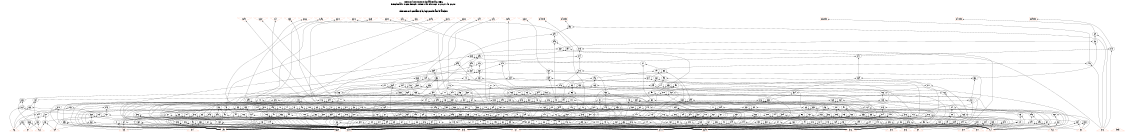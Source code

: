 # Network structure generated by ABC

digraph network {
size = "7.5,10";
center = true;
edge [dir = back];

{
  node [shape = plaintext];
  edge [style = invis];
  LevelTitle1 [label=""];
  LevelTitle2 [label=""];
  Level15 [label = ""];
  Level14 [label = ""];
  Level13 [label = ""];
  Level12 [label = ""];
  Level11 [label = ""];
  Level10 [label = ""];
  Level9 [label = ""];
  Level8 [label = ""];
  Level7 [label = ""];
  Level6 [label = ""];
  Level5 [label = ""];
  Level4 [label = ""];
  Level3 [label = ""];
  Level2 [label = ""];
  Level1 [label = ""];
  Level0 [label = ""];
  LevelTitle1 ->  LevelTitle2 ->  Level15 ->  Level14 ->  Level13 ->  Level12 ->  Level11 ->  Level10 ->  Level9 ->  Level8 ->  Level7 ->  Level6 ->  Level5 ->  Level4 ->  Level3 ->  Level2 ->  Level1 ->  Level0;
}

{
  rank = same;
  LevelTitle1;
  title1 [shape=plaintext,
          fontsize=20,
          fontname = "Times-Roman",
          label="Network structure visualized by ABC\nBenchmark \"s820.bench\". Time was Thu Oct  8 20:27:48 2020. "
         ];
}

{
  rank = same;
  LevelTitle2;
  title2 [shape=plaintext,
          fontsize=18,
          fontname = "Times-Roman",
          label="The network contains 346 logic nodes and 5 latches.\n"
         ];
}

{
  rank = same;
  Level15;
  Node20 [label = "G290", shape = invtriangle, color = coral, fillcolor = coral];
  Node21 [label = "G327", shape = invtriangle, color = coral, fillcolor = coral];
  Node22 [label = "G47", shape = invtriangle, color = coral, fillcolor = coral];
  Node23 [label = "G55", shape = invtriangle, color = coral, fillcolor = coral];
  Node24 [label = "G288", shape = invtriangle, color = coral, fillcolor = coral];
  Node25 [label = "G296", shape = invtriangle, color = coral, fillcolor = coral];
  Node26 [label = "G310", shape = invtriangle, color = coral, fillcolor = coral];
  Node27 [label = "G312", shape = invtriangle, color = coral, fillcolor = coral];
  Node28 [label = "G325", shape = invtriangle, color = coral, fillcolor = coral];
  Node29 [label = "G300", shape = invtriangle, color = coral, fillcolor = coral];
  Node30 [label = "G43", shape = invtriangle, color = coral, fillcolor = coral];
  Node31 [label = "G53", shape = invtriangle, color = coral, fillcolor = coral];
  Node32 [label = "G298", shape = invtriangle, color = coral, fillcolor = coral];
  Node33 [label = "G315", shape = invtriangle, color = coral, fillcolor = coral];
  Node34 [label = "G322", shape = invtriangle, color = coral, fillcolor = coral];
  Node35 [label = "G49", shape = invtriangle, color = coral, fillcolor = coral];
  Node36 [label = "G45", shape = invtriangle, color = coral, fillcolor = coral];
  Node37 [label = "G292", shape = invtriangle, color = coral, fillcolor = coral];
  Node38 [label = "G302", shape = invtriangle, color = coral, fillcolor = coral];
  Node40 [label = "G38L_in", shape = box, color = coral, fillcolor = coral];
  Node43 [label = "G39L_in", shape = box, color = coral, fillcolor = coral];
  Node46 [label = "G40L_in", shape = box, color = coral, fillcolor = coral];
  Node49 [label = "G41L_in", shape = box, color = coral, fillcolor = coral];
  Node52 [label = "G42L_in", shape = box, color = coral, fillcolor = coral];
}

{
  rank = same;
  Level14;
  Node398 [label = "398\n", shape = ellipse];
}

{
  rank = same;
  Level13;
  Node339 [label = "339\n", shape = ellipse];
  Node397 [label = "397\n", shape = ellipse];
}

{
  rank = same;
  Level12;
  Node338 [label = "338\n", shape = ellipse];
  Node396 [label = "396\n", shape = ellipse];
}

{
  rank = same;
  Level11;
  Node242 [label = "242\n", shape = ellipse];
  Node275 [label = "275\n", shape = ellipse];
  Node337 [label = "337\n", shape = ellipse];
  Node394 [label = "394\n", shape = ellipse];
}

{
  rank = same;
  Level10;
  Node241 [label = "241\n", shape = ellipse];
  Node274 [label = "274\n", shape = ellipse];
  Node325 [label = "325\n", shape = ellipse];
  Node393 [label = "393\n", shape = ellipse];
}

{
  rank = same;
  Level9;
  Node198 [label = "198\n", shape = ellipse];
  Node240 [label = "240\n", shape = ellipse];
  Node273 [label = "273\n", shape = ellipse];
  Node324 [label = "324\n", shape = ellipse];
  Node392 [label = "392\n", shape = ellipse];
  Node395 [label = "395\n", shape = ellipse];
}

{
  rank = same;
  Level8;
  Node160 [label = "160\n", shape = ellipse];
  Node197 [label = "197\n", shape = ellipse];
  Node232 [label = "232\n", shape = ellipse];
  Node272 [label = "272\n", shape = ellipse];
  Node323 [label = "323\n", shape = ellipse];
  Node359 [label = "359\n", shape = ellipse];
  Node384 [label = "384\n", shape = ellipse];
}

{
  rank = same;
  Level7;
  Node129 [label = "129\n", shape = ellipse];
  Node139 [label = "139\n", shape = ellipse];
  Node159 [label = "159\n", shape = ellipse];
  Node195 [label = "195\n", shape = ellipse];
  Node196 [label = "196\n", shape = ellipse];
  Node231 [label = "231\n", shape = ellipse];
  Node239 [label = "239\n", shape = ellipse];
  Node260 [label = "260\n", shape = ellipse];
  Node314 [label = "314\n", shape = ellipse];
  Node336 [label = "336\n", shape = ellipse];
  Node358 [label = "358\n", shape = ellipse];
  Node370 [label = "370\n", shape = ellipse];
  Node383 [label = "383\n", shape = ellipse];
}

{
  rank = same;
  Level6;
  Node118 [label = "118\n", shape = ellipse];
  Node127 [label = "127\n", shape = ellipse];
  Node138 [label = "138\n", shape = ellipse];
  Node153 [label = "153\n", shape = ellipse];
  Node174 [label = "174\n", shape = ellipse];
  Node185 [label = "185\n", shape = ellipse];
  Node211 [label = "211\n", shape = ellipse];
  Node224 [label = "224\n", shape = ellipse];
  Node248 [label = "248\n", shape = ellipse];
  Node259 [label = "259\n", shape = ellipse];
  Node271 [label = "271\n", shape = ellipse];
  Node292 [label = "292\n", shape = ellipse];
  Node313 [label = "313\n", shape = ellipse];
  Node335 [label = "335\n", shape = ellipse];
  Node356 [label = "356\n", shape = ellipse];
  Node369 [label = "369\n", shape = ellipse];
  Node382 [label = "382\n", shape = ellipse];
}

{
  rank = same;
  Level5;
  Node117 [label = "117\n", shape = ellipse];
  Node126 [label = "126\n", shape = ellipse];
  Node135 [label = "135\n", shape = ellipse];
  Node152 [label = "152\n", shape = ellipse];
  Node158 [label = "158\n", shape = ellipse];
  Node166 [label = "166\n", shape = ellipse];
  Node171 [label = "171\n", shape = ellipse];
  Node183 [label = "183\n", shape = ellipse];
  Node210 [label = "210\n", shape = ellipse];
  Node223 [label = "223\n", shape = ellipse];
  Node238 [label = "238\n", shape = ellipse];
  Node247 [label = "247\n", shape = ellipse];
  Node258 [label = "258\n", shape = ellipse];
  Node269 [label = "269\n", shape = ellipse];
  Node291 [label = "291\n", shape = ellipse];
  Node305 [label = "305\n", shape = ellipse];
  Node334 [label = "334\n", shape = ellipse];
  Node344 [label = "344\n", shape = ellipse];
  Node355 [label = "355\n", shape = ellipse];
  Node368 [label = "368\n", shape = ellipse];
  Node380 [label = "380\n", shape = ellipse];
  Node391 [label = "391\n", shape = ellipse];
}

{
  rank = same;
  Level4;
  Node84 [label = "84\n", shape = ellipse];
  Node101 [label = "101\n", shape = ellipse];
  Node107 [label = "107\n", shape = ellipse];
  Node116 [label = "116\n", shape = ellipse];
  Node125 [label = "125\n", shape = ellipse];
  Node134 [label = "134\n", shape = ellipse];
  Node143 [label = "143\n", shape = ellipse];
  Node151 [label = "151\n", shape = ellipse];
  Node157 [label = "157\n", shape = ellipse];
  Node165 [label = "165\n", shape = ellipse];
  Node170 [label = "170\n", shape = ellipse];
  Node182 [label = "182\n", shape = ellipse];
  Node194 [label = "194\n", shape = ellipse];
  Node208 [label = "208\n", shape = ellipse];
  Node216 [label = "216\n", shape = ellipse];
  Node222 [label = "222\n", shape = ellipse];
  Node230 [label = "230\n", shape = ellipse];
  Node237 [label = "237\n", shape = ellipse];
  Node246 [label = "246\n", shape = ellipse];
  Node257 [label = "257\n", shape = ellipse];
  Node264 [label = "264\n", shape = ellipse];
  Node270 [label = "270\n", shape = ellipse];
  Node281 [label = "281\n", shape = ellipse];
  Node290 [label = "290\n", shape = ellipse];
  Node299 [label = "299\n", shape = ellipse];
  Node304 [label = "304\n", shape = ellipse];
  Node312 [label = "312\n", shape = ellipse];
  Node322 [label = "322\n", shape = ellipse];
  Node332 [label = "332\n", shape = ellipse];
  Node343 [label = "343\n", shape = ellipse];
  Node354 [label = "354\n", shape = ellipse];
  Node357 [label = "357\n", shape = ellipse];
  Node365 [label = "365\n", shape = ellipse];
  Node373 [label = "373\n", shape = ellipse];
  Node379 [label = "379\n", shape = ellipse];
  Node390 [label = "390\n", shape = ellipse];
  Node399 [label = "399\n", shape = ellipse];
}

{
  rank = same;
  Level3;
  Node57 [label = "57\n", shape = ellipse];
  Node58 [label = "58\n", shape = ellipse];
  Node63 [label = "63\n", shape = ellipse];
  Node66 [label = "66\n", shape = ellipse];
  Node70 [label = "70\n", shape = ellipse];
  Node73 [label = "73\n", shape = ellipse];
  Node74 [label = "74\n", shape = ellipse];
  Node78 [label = "78\n", shape = ellipse];
  Node82 [label = "82\n", shape = ellipse];
  Node89 [label = "89\n", shape = ellipse];
  Node92 [label = "92\n", shape = ellipse];
  Node96 [label = "96\n", shape = ellipse];
  Node98 [label = "98\n", shape = ellipse];
  Node100 [label = "100\n", shape = ellipse];
  Node104 [label = "104\n", shape = ellipse];
  Node110 [label = "110\n", shape = ellipse];
  Node113 [label = "113\n", shape = ellipse];
  Node124 [label = "124\n", shape = ellipse];
  Node133 [label = "133\n", shape = ellipse];
  Node142 [label = "142\n", shape = ellipse];
  Node145 [label = "145\n", shape = ellipse];
  Node148 [label = "148\n", shape = ellipse];
  Node155 [label = "155\n", shape = ellipse];
  Node162 [label = "162\n", shape = ellipse];
  Node164 [label = "164\n", shape = ellipse];
  Node169 [label = "169\n", shape = ellipse];
  Node181 [label = "181\n", shape = ellipse];
  Node191 [label = "191\n", shape = ellipse];
  Node193 [label = "193\n", shape = ellipse];
  Node207 [label = "207\n", shape = ellipse];
  Node215 [label = "215\n", shape = ellipse];
  Node221 [label = "221\n", shape = ellipse];
  Node229 [label = "229\n", shape = ellipse];
  Node236 [label = "236\n", shape = ellipse];
  Node245 [label = "245\n", shape = ellipse];
  Node253 [label = "253\n", shape = ellipse];
  Node255 [label = "255\n", shape = ellipse];
  Node263 [label = "263\n", shape = ellipse];
  Node268 [label = "268\n", shape = ellipse];
  Node280 [label = "280\n", shape = ellipse];
  Node285 [label = "285\n", shape = ellipse];
  Node289 [label = "289\n", shape = ellipse];
  Node296 [label = "296\n", shape = ellipse];
  Node302 [label = "302\n", shape = ellipse];
  Node310 [label = "310\n", shape = ellipse];
  Node311 [label = "311\n", shape = ellipse];
  Node321 [label = "321\n", shape = ellipse];
  Node327 [label = "327\n", shape = ellipse];
  Node331 [label = "331\n", shape = ellipse];
  Node342 [label = "342\n", shape = ellipse];
  Node346 [label = "346\n", shape = ellipse];
  Node349 [label = "349\n", shape = ellipse];
  Node352 [label = "352\n", shape = ellipse];
  Node364 [label = "364\n", shape = ellipse];
  Node372 [label = "372\n", shape = ellipse];
  Node377 [label = "377\n", shape = ellipse];
  Node388 [label = "388\n", shape = ellipse];
}

{
  rank = same;
  Level2;
  Node56 [label = "56\n", shape = ellipse];
  Node61 [label = "61\n", shape = ellipse];
  Node65 [label = "65\n", shape = ellipse];
  Node69 [label = "69\n", shape = ellipse];
  Node72 [label = "72\n", shape = ellipse];
  Node76 [label = "76\n", shape = ellipse];
  Node81 [label = "81\n", shape = ellipse];
  Node83 [label = "83\n", shape = ellipse];
  Node87 [label = "87\n", shape = ellipse];
  Node91 [label = "91\n", shape = ellipse];
  Node94 [label = "94\n", shape = ellipse];
  Node95 [label = "95\n", shape = ellipse];
  Node97 [label = "97\n", shape = ellipse];
  Node99 [label = "99\n", shape = ellipse];
  Node102 [label = "102\n", shape = ellipse];
  Node103 [label = "103\n", shape = ellipse];
  Node106 [label = "106\n", shape = ellipse];
  Node109 [label = "109\n", shape = ellipse];
  Node112 [label = "112\n", shape = ellipse];
  Node114 [label = "114\n", shape = ellipse];
  Node122 [label = "122\n", shape = ellipse];
  Node123 [label = "123\n", shape = ellipse];
  Node128 [label = "128\n", shape = ellipse];
  Node131 [label = "131\n", shape = ellipse];
  Node137 [label = "137\n", shape = ellipse];
  Node141 [label = "141\n", shape = ellipse];
  Node144 [label = "144\n", shape = ellipse];
  Node147 [label = "147\n", shape = ellipse];
  Node154 [label = "154\n", shape = ellipse];
  Node161 [label = "161\n", shape = ellipse];
  Node163 [label = "163\n", shape = ellipse];
  Node167 [label = "167\n", shape = ellipse];
  Node173 [label = "173\n", shape = ellipse];
  Node176 [label = "176\n", shape = ellipse];
  Node178 [label = "178\n", shape = ellipse];
  Node184 [label = "184\n", shape = ellipse];
  Node188 [label = "188\n", shape = ellipse];
  Node190 [label = "190\n", shape = ellipse];
  Node192 [label = "192\n", shape = ellipse];
  Node200 [label = "200\n", shape = ellipse];
  Node203 [label = "203\n", shape = ellipse];
  Node205 [label = "205\n", shape = ellipse];
  Node214 [label = "214\n", shape = ellipse];
  Node218 [label = "218\n", shape = ellipse];
  Node226 [label = "226\n", shape = ellipse];
  Node228 [label = "228\n", shape = ellipse];
  Node233 [label = "233\n", shape = ellipse];
  Node235 [label = "235\n", shape = ellipse];
  Node243 [label = "243\n", shape = ellipse];
  Node244 [label = "244\n", shape = ellipse];
  Node251 [label = "251\n", shape = ellipse];
  Node252 [label = "252\n", shape = ellipse];
  Node254 [label = "254\n", shape = ellipse];
  Node256 [label = "256\n", shape = ellipse];
  Node262 [label = "262\n", shape = ellipse];
  Node266 [label = "266\n", shape = ellipse];
  Node267 [label = "267\n", shape = ellipse];
  Node276 [label = "276\n", shape = ellipse];
  Node278 [label = "278\n", shape = ellipse];
  Node284 [label = "284\n", shape = ellipse];
  Node288 [label = "288\n", shape = ellipse];
  Node295 [label = "295\n", shape = ellipse];
  Node298 [label = "298\n", shape = ellipse];
  Node301 [label = "301\n", shape = ellipse];
  Node306 [label = "306\n", shape = ellipse];
  Node307 [label = "307\n", shape = ellipse];
  Node309 [label = "309\n", shape = ellipse];
  Node316 [label = "316\n", shape = ellipse];
  Node319 [label = "319\n", shape = ellipse];
  Node320 [label = "320\n", shape = ellipse];
  Node326 [label = "326\n", shape = ellipse];
  Node329 [label = "329\n", shape = ellipse];
  Node333 [label = "333\n", shape = ellipse];
  Node341 [label = "341\n", shape = ellipse];
  Node345 [label = "345\n", shape = ellipse];
  Node347 [label = "347\n", shape = ellipse];
  Node351 [label = "351\n", shape = ellipse];
  Node362 [label = "362\n", shape = ellipse];
  Node366 [label = "366\n", shape = ellipse];
  Node371 [label = "371\n", shape = ellipse];
  Node375 [label = "375\n", shape = ellipse];
  Node378 [label = "378\n", shape = ellipse];
  Node385 [label = "385\n", shape = ellipse];
  Node389 [label = "389\n", shape = ellipse];
}

{
  rank = same;
  Level1;
  Node54 [label = "54\n", shape = ellipse];
  Node55 [label = "55\n", shape = ellipse];
  Node59 [label = "59\n", shape = ellipse];
  Node60 [label = "60\n", shape = ellipse];
  Node62 [label = "62\n", shape = ellipse];
  Node64 [label = "64\n", shape = ellipse];
  Node67 [label = "67\n", shape = ellipse];
  Node68 [label = "68\n", shape = ellipse];
  Node71 [label = "71\n", shape = ellipse];
  Node75 [label = "75\n", shape = ellipse];
  Node77 [label = "77\n", shape = ellipse];
  Node79 [label = "79\n", shape = ellipse];
  Node80 [label = "80\n", shape = ellipse];
  Node85 [label = "85\n", shape = ellipse];
  Node86 [label = "86\n", shape = ellipse];
  Node88 [label = "88\n", shape = ellipse];
  Node90 [label = "90\n", shape = ellipse];
  Node93 [label = "93\n", shape = ellipse];
  Node105 [label = "105\n", shape = ellipse];
  Node108 [label = "108\n", shape = ellipse];
  Node111 [label = "111\n", shape = ellipse];
  Node115 [label = "115\n", shape = ellipse];
  Node119 [label = "119\n", shape = ellipse];
  Node120 [label = "120\n", shape = ellipse];
  Node121 [label = "121\n", shape = ellipse];
  Node130 [label = "130\n", shape = ellipse];
  Node132 [label = "132\n", shape = ellipse];
  Node136 [label = "136\n", shape = ellipse];
  Node140 [label = "140\n", shape = ellipse];
  Node146 [label = "146\n", shape = ellipse];
  Node149 [label = "149\n", shape = ellipse];
  Node150 [label = "150\n", shape = ellipse];
  Node156 [label = "156\n", shape = ellipse];
  Node168 [label = "168\n", shape = ellipse];
  Node172 [label = "172\n", shape = ellipse];
  Node175 [label = "175\n", shape = ellipse];
  Node177 [label = "177\n", shape = ellipse];
  Node179 [label = "179\n", shape = ellipse];
  Node180 [label = "180\n", shape = ellipse];
  Node186 [label = "186\n", shape = ellipse];
  Node187 [label = "187\n", shape = ellipse];
  Node189 [label = "189\n", shape = ellipse];
  Node199 [label = "199\n", shape = ellipse];
  Node201 [label = "201\n", shape = ellipse];
  Node202 [label = "202\n", shape = ellipse];
  Node204 [label = "204\n", shape = ellipse];
  Node206 [label = "206\n", shape = ellipse];
  Node209 [label = "209\n", shape = ellipse];
  Node212 [label = "212\n", shape = ellipse];
  Node213 [label = "213\n", shape = ellipse];
  Node217 [label = "217\n", shape = ellipse];
  Node219 [label = "219\n", shape = ellipse];
  Node220 [label = "220\n", shape = ellipse];
  Node225 [label = "225\n", shape = ellipse];
  Node227 [label = "227\n", shape = ellipse];
  Node234 [label = "234\n", shape = ellipse];
  Node249 [label = "249\n", shape = ellipse];
  Node250 [label = "250\n", shape = ellipse];
  Node261 [label = "261\n", shape = ellipse];
  Node265 [label = "265\n", shape = ellipse];
  Node277 [label = "277\n", shape = ellipse];
  Node279 [label = "279\n", shape = ellipse];
  Node282 [label = "282\n", shape = ellipse];
  Node283 [label = "283\n", shape = ellipse];
  Node286 [label = "286\n", shape = ellipse];
  Node287 [label = "287\n", shape = ellipse];
  Node293 [label = "293\n", shape = ellipse];
  Node294 [label = "294\n", shape = ellipse];
  Node297 [label = "297\n", shape = ellipse];
  Node300 [label = "300\n", shape = ellipse];
  Node303 [label = "303\n", shape = ellipse];
  Node308 [label = "308\n", shape = ellipse];
  Node315 [label = "315\n", shape = ellipse];
  Node317 [label = "317\n", shape = ellipse];
  Node318 [label = "318\n", shape = ellipse];
  Node328 [label = "328\n", shape = ellipse];
  Node330 [label = "330\n", shape = ellipse];
  Node340 [label = "340\n", shape = ellipse];
  Node348 [label = "348\n", shape = ellipse];
  Node350 [label = "350\n", shape = ellipse];
  Node353 [label = "353\n", shape = ellipse];
  Node360 [label = "360\n", shape = ellipse];
  Node361 [label = "361\n", shape = ellipse];
  Node363 [label = "363\n", shape = ellipse];
  Node367 [label = "367\n", shape = ellipse];
  Node374 [label = "374\n", shape = ellipse];
  Node376 [label = "376\n", shape = ellipse];
  Node381 [label = "381\n", shape = ellipse];
  Node386 [label = "386\n", shape = ellipse];
  Node387 [label = "387\n", shape = ellipse];
}

{
  rank = same;
  Level0;
  Node1 [label = "clock", shape = triangle, color = coral, fillcolor = coral];
  Node2 [label = "G0", shape = triangle, color = coral, fillcolor = coral];
  Node3 [label = "G1", shape = triangle, color = coral, fillcolor = coral];
  Node4 [label = "G2", shape = triangle, color = coral, fillcolor = coral];
  Node5 [label = "G3", shape = triangle, color = coral, fillcolor = coral];
  Node6 [label = "G4", shape = triangle, color = coral, fillcolor = coral];
  Node7 [label = "G5", shape = triangle, color = coral, fillcolor = coral];
  Node8 [label = "G6", shape = triangle, color = coral, fillcolor = coral];
  Node9 [label = "G7", shape = triangle, color = coral, fillcolor = coral];
  Node10 [label = "G8", shape = triangle, color = coral, fillcolor = coral];
  Node11 [label = "G9", shape = triangle, color = coral, fillcolor = coral];
  Node12 [label = "G10", shape = triangle, color = coral, fillcolor = coral];
  Node13 [label = "G11", shape = triangle, color = coral, fillcolor = coral];
  Node14 [label = "G12", shape = triangle, color = coral, fillcolor = coral];
  Node15 [label = "G13", shape = triangle, color = coral, fillcolor = coral];
  Node16 [label = "G14", shape = triangle, color = coral, fillcolor = coral];
  Node17 [label = "G15", shape = triangle, color = coral, fillcolor = coral];
  Node18 [label = "G16", shape = triangle, color = coral, fillcolor = coral];
  Node19 [label = "G18", shape = triangle, color = coral, fillcolor = coral];
  Node41 [label = "G38L", shape = box, color = coral, fillcolor = coral];
  Node44 [label = "G39L", shape = box, color = coral, fillcolor = coral];
  Node47 [label = "G40L", shape = box, color = coral, fillcolor = coral];
  Node50 [label = "G41L", shape = box, color = coral, fillcolor = coral];
  Node53 [label = "G42L", shape = box, color = coral, fillcolor = coral];
}

title1 -> title2 [style = invis];
title2 -> Node20 [style = invis];
title2 -> Node21 [style = invis];
title2 -> Node22 [style = invis];
title2 -> Node23 [style = invis];
title2 -> Node24 [style = invis];
title2 -> Node25 [style = invis];
title2 -> Node26 [style = invis];
title2 -> Node27 [style = invis];
title2 -> Node28 [style = invis];
title2 -> Node29 [style = invis];
title2 -> Node30 [style = invis];
title2 -> Node31 [style = invis];
title2 -> Node32 [style = invis];
title2 -> Node33 [style = invis];
title2 -> Node34 [style = invis];
title2 -> Node35 [style = invis];
title2 -> Node36 [style = invis];
title2 -> Node37 [style = invis];
title2 -> Node38 [style = invis];
title2 -> Node40 [style = invis];
title2 -> Node43 [style = invis];
title2 -> Node46 [style = invis];
title2 -> Node49 [style = invis];
title2 -> Node52 [style = invis];
Node20 -> Node21 [style = invis];
Node21 -> Node22 [style = invis];
Node22 -> Node23 [style = invis];
Node23 -> Node24 [style = invis];
Node24 -> Node25 [style = invis];
Node25 -> Node26 [style = invis];
Node26 -> Node27 [style = invis];
Node27 -> Node28 [style = invis];
Node28 -> Node29 [style = invis];
Node29 -> Node30 [style = invis];
Node30 -> Node31 [style = invis];
Node31 -> Node32 [style = invis];
Node32 -> Node33 [style = invis];
Node33 -> Node34 [style = invis];
Node34 -> Node35 [style = invis];
Node35 -> Node36 [style = invis];
Node36 -> Node37 [style = invis];
Node37 -> Node38 [style = invis];
Node20 -> Node57 [style = solid];
Node21 -> Node58 [style = solid];
Node22 -> Node63 [style = solid];
Node23 -> Node66 [style = solid];
Node24 -> Node70 [style = solid];
Node25 -> Node73 [style = solid];
Node26 -> Node74 [style = solid];
Node27 -> Node78 [style = solid];
Node28 -> Node399 [style = solid];
Node29 -> Node84 [style = solid];
Node30 -> Node89 [style = solid];
Node31 -> Node92 [style = solid];
Node32 -> Node96 [style = solid];
Node33 -> Node101 [style = solid];
Node34 -> Node107 [style = solid];
Node35 -> Node118 [style = solid];
Node36 -> Node129 [style = solid];
Node37 -> Node139 [style = solid];
Node38 -> Node160 [style = solid];
Node40 -> Node198 [style = solid];
Node43 -> Node242 [style = solid];
Node46 -> Node275 [style = solid];
Node49 -> Node339 [style = solid];
Node52 -> Node398 [style = solid];
Node54 -> Node47 [style = solid];
Node54 -> Node50 [style = solid];
Node55 -> Node17 [style = solid];
Node55 -> Node44 [style = solid];
Node56 -> Node54 [style = solid];
Node56 -> Node55 [style = solid];
Node57 -> Node53 [style = solid];
Node57 -> Node56 [style = solid];
Node58 -> Node53 [style = solid];
Node58 -> Node56 [style = solid];
Node59 -> Node44 [style = solid];
Node59 -> Node47 [style = solid];
Node60 -> Node7 [style = solid];
Node60 -> Node41 [style = solid];
Node61 -> Node59 [style = solid];
Node61 -> Node60 [style = solid];
Node62 -> Node50 [style = solid];
Node62 -> Node53 [style = solid];
Node63 -> Node61 [style = solid];
Node63 -> Node62 [style = solid];
Node64 -> Node7 [style = solid];
Node64 -> Node41 [style = solid];
Node65 -> Node59 [style = solid];
Node65 -> Node64 [style = solid];
Node66 -> Node62 [style = solid];
Node66 -> Node65 [style = solid];
Node67 -> Node47 [style = solid];
Node67 -> Node50 [style = solid];
Node68 -> Node41 [style = solid];
Node68 -> Node44 [style = solid];
Node69 -> Node67 [style = solid];
Node69 -> Node68 [style = solid];
Node70 -> Node53 [style = solid];
Node70 -> Node69 [style = solid];
Node71 -> Node47 [style = solid];
Node71 -> Node50 [style = solid];
Node72 -> Node68 [style = solid];
Node72 -> Node71 [style = solid];
Node73 -> Node53 [style = solid];
Node73 -> Node72 [style = solid];
Node74 -> Node53 [style = solid];
Node74 -> Node69 [style = solid];
Node75 -> Node18 [style = solid];
Node75 -> Node41 [style = solid];
Node76 -> Node59 [style = solid];
Node76 -> Node75 [style = solid];
Node77 -> Node50 [style = solid];
Node77 -> Node53 [style = solid];
Node78 -> Node76 [style = solid];
Node78 -> Node77 [style = solid];
Node79 -> Node41 [style = solid];
Node79 -> Node44 [style = solid];
Node80 -> Node5 [style = solid];
Node80 -> Node18 [style = solid];
Node81 -> Node3 [style = solid];
Node81 -> Node79 [style = solid];
Node82 -> Node80 [style = solid];
Node82 -> Node81 [style = solid];
Node83 -> Node47 [style = solid];
Node83 -> Node62 [style = solid];
Node84 -> Node82 [style = solid];
Node84 -> Node83 [style = solid];
Node85 -> Node44 [style = solid];
Node85 -> Node47 [style = solid];
Node86 -> Node17 [style = solid];
Node86 -> Node41 [style = solid];
Node87 -> Node85 [style = solid];
Node87 -> Node86 [style = solid];
Node88 -> Node50 [style = solid];
Node88 -> Node53 [style = solid];
Node89 -> Node87 [style = solid];
Node89 -> Node88 [style = solid];
Node90 -> Node47 [style = solid];
Node90 -> Node50 [style = solid];
Node91 -> Node79 [style = solid];
Node91 -> Node90 [style = solid];
Node92 -> Node53 [style = solid];
Node92 -> Node91 [style = solid];
Node93 -> Node16 [style = solid];
Node93 -> Node17 [style = solid];
Node94 -> Node79 [style = solid];
Node94 -> Node93 [style = solid];
Node95 -> Node47 [style = solid];
Node95 -> Node88 [style = solid];
Node96 -> Node94 [style = solid];
Node96 -> Node95 [style = solid];
Node97 -> Node41 [style = solid];
Node97 -> Node62 [style = solid];
Node98 -> Node85 [style = solid];
Node98 -> Node97 [style = solid];
Node99 -> Node41 [style = solid];
Node99 -> Node77 [style = solid];
Node100 -> Node59 [style = solid];
Node100 -> Node99 [style = solid];
Node101 -> Node98 [style = solid];
Node101 -> Node100 [style = solid];
Node102 -> Node53 [style = solid];
Node102 -> Node59 [style = solid];
Node103 -> Node53 [style = solid];
Node103 -> Node85 [style = solid];
Node104 -> Node102 [style = solid];
Node104 -> Node103 [style = solid];
Node105 -> Node41 [style = solid];
Node105 -> Node50 [style = solid];
Node106 -> Node3 [style = solid];
Node106 -> Node105 [style = solid];
Node107 -> Node104 [style = solid];
Node107 -> Node106 [style = solid];
Node108 -> Node41 [style = solid];
Node108 -> Node47 [style = solid];
Node109 -> Node44 [style = solid];
Node109 -> Node108 [style = solid];
Node110 -> Node77 [style = solid];
Node110 -> Node109 [style = solid];
Node111 -> Node41 [style = solid];
Node111 -> Node44 [style = solid];
Node112 -> Node50 [style = solid];
Node112 -> Node111 [style = solid];
Node113 -> Node53 [style = solid];
Node113 -> Node112 [style = solid];
Node114 -> Node47 [style = solid];
Node114 -> Node79 [style = solid];
Node115 -> Node44 [style = solid];
Node115 -> Node47 [style = solid];
Node116 -> Node113 [style = solid];
Node116 -> Node114 [style = solid];
Node117 -> Node115 [style = solid];
Node117 -> Node116 [style = solid];
Node118 -> Node110 [style = solid];
Node118 -> Node117 [style = solid];
Node119 -> Node13 [style = solid];
Node119 -> Node14 [style = solid];
Node120 -> Node12 [style = solid];
Node120 -> Node14 [style = solid];
Node121 -> Node12 [style = solid];
Node121 -> Node13 [style = solid];
Node122 -> Node119 [style = solid];
Node122 -> Node120 [style = solid];
Node123 -> Node6 [style = solid];
Node123 -> Node121 [style = solid];
Node124 -> Node122 [style = solid];
Node124 -> Node123 [style = solid];
Node125 -> Node17 [style = solid];
Node125 -> Node124 [style = solid];
Node126 -> Node18 [style = solid];
Node126 -> Node125 [style = solid];
Node127 -> Node79 [style = solid];
Node127 -> Node126 [style = solid];
Node128 -> Node47 [style = solid];
Node128 -> Node88 [style = solid];
Node129 -> Node127 [style = solid];
Node129 -> Node128 [style = solid];
Node130 -> Node17 [style = solid];
Node130 -> Node41 [style = solid];
Node131 -> Node11 [style = solid];
Node131 -> Node130 [style = solid];
Node132 -> Node9 [style = solid];
Node132 -> Node10 [style = solid];
Node133 -> Node8 [style = solid];
Node133 -> Node131 [style = solid];
Node134 -> Node132 [style = solid];
Node134 -> Node133 [style = solid];
Node135 -> Node18 [style = solid];
Node135 -> Node134 [style = solid];
Node136 -> Node6 [style = solid];
Node136 -> Node44 [style = solid];
Node137 -> Node90 [style = solid];
Node137 -> Node136 [style = solid];
Node138 -> Node53 [style = solid];
Node138 -> Node135 [style = solid];
Node139 -> Node137 [style = solid];
Node139 -> Node138 [style = solid];
Node140 -> Node6 [style = solid];
Node140 -> Node18 [style = solid];
Node141 -> Node108 [style = solid];
Node141 -> Node140 [style = solid];
Node142 -> Node44 [style = solid];
Node142 -> Node141 [style = solid];
Node143 -> Node77 [style = solid];
Node143 -> Node142 [style = solid];
Node144 -> Node18 [style = solid];
Node144 -> Node77 [style = solid];
Node145 -> Node115 [style = solid];
Node145 -> Node144 [style = solid];
Node146 -> Node18 [style = solid];
Node146 -> Node47 [style = solid];
Node147 -> Node3 [style = solid];
Node147 -> Node146 [style = solid];
Node148 -> Node62 [style = solid];
Node148 -> Node147 [style = solid];
Node149 -> Node18 [style = solid];
Node149 -> Node47 [style = solid];
Node150 -> Node6 [style = solid];
Node150 -> Node47 [style = solid];
Node151 -> Node148 [style = solid];
Node151 -> Node149 [style = solid];
Node152 -> Node150 [style = solid];
Node152 -> Node151 [style = solid];
Node153 -> Node79 [style = solid];
Node153 -> Node152 [style = solid];
Node154 -> Node41 [style = solid];
Node154 -> Node62 [style = solid];
Node155 -> Node47 [style = solid];
Node155 -> Node154 [style = solid];
Node156 -> Node6 [style = solid];
Node156 -> Node44 [style = solid];
Node157 -> Node155 [style = solid];
Node157 -> Node156 [style = solid];
Node158 -> Node143 [style = solid];
Node158 -> Node145 [style = solid];
Node159 -> Node153 [style = solid];
Node159 -> Node157 [style = solid];
Node160 -> Node158 [style = solid];
Node160 -> Node159 [style = solid];
Node161 -> Node17 [style = solid];
Node161 -> Node75 [style = solid];
Node162 -> Node44 [style = solid];
Node162 -> Node128 [style = solid];
Node163 -> Node119 [style = solid];
Node163 -> Node121 [style = solid];
Node164 -> Node6 [style = solid];
Node164 -> Node161 [style = solid];
Node165 -> Node162 [style = solid];
Node165 -> Node164 [style = solid];
Node166 -> Node163 [style = solid];
Node166 -> Node165 [style = solid];
Node167 -> Node53 [style = solid];
Node167 -> Node71 [style = solid];
Node168 -> Node44 [style = solid];
Node168 -> Node50 [style = solid];
Node169 -> Node102 [style = solid];
Node169 -> Node167 [style = solid];
Node170 -> Node168 [style = solid];
Node170 -> Node169 [style = solid];
Node171 -> Node85 [style = solid];
Node171 -> Node170 [style = solid];
Node172 -> Node18 [style = solid];
Node172 -> Node41 [style = solid];
Node173 -> Node6 [style = solid];
Node173 -> Node172 [style = solid];
Node174 -> Node171 [style = solid];
Node174 -> Node173 [style = solid];
Node175 -> Node2 [style = solid];
Node175 -> Node41 [style = solid];
Node176 -> Node53 [style = solid];
Node176 -> Node175 [style = solid];
Node177 -> Node3 [style = solid];
Node177 -> Node18 [style = solid];
Node178 -> Node41 [style = solid];
Node178 -> Node177 [style = solid];
Node179 -> Node41 [style = solid];
Node179 -> Node53 [style = solid];
Node180 -> Node18 [style = solid];
Node180 -> Node53 [style = solid];
Node181 -> Node176 [style = solid];
Node181 -> Node178 [style = solid];
Node182 -> Node179 [style = solid];
Node182 -> Node181 [style = solid];
Node183 -> Node180 [style = solid];
Node183 -> Node182 [style = solid];
Node184 -> Node44 [style = solid];
Node184 -> Node54 [style = solid];
Node185 -> Node183 [style = solid];
Node185 -> Node184 [style = solid];
Node186 -> Node41 [style = solid];
Node186 -> Node50 [style = solid];
Node187 -> Node3 [style = solid];
Node187 -> Node44 [style = solid];
Node188 -> Node50 [style = solid];
Node188 -> Node187 [style = solid];
Node189 -> Node2 [style = solid];
Node189 -> Node41 [style = solid];
Node190 -> Node44 [style = solid];
Node190 -> Node189 [style = solid];
Node191 -> Node188 [style = solid];
Node191 -> Node190 [style = solid];
Node192 -> Node53 [style = solid];
Node192 -> Node186 [style = solid];
Node193 -> Node47 [style = solid];
Node193 -> Node192 [style = solid];
Node194 -> Node191 [style = solid];
Node194 -> Node193 [style = solid];
Node195 -> Node166 [style = solid];
Node195 -> Node174 [style = solid];
Node196 -> Node185 [style = solid];
Node196 -> Node194 [style = solid];
Node197 -> Node195 [style = solid];
Node197 -> Node196 [style = solid];
Node198 -> Node19 [style = solid];
Node198 -> Node197 [style = solid];
Node199 -> Node18 [style = solid];
Node199 -> Node44 [style = solid];
Node200 -> Node71 [style = solid];
Node200 -> Node199 [style = solid];
Node201 -> Node12 [style = solid];
Node201 -> Node13 [style = solid];
Node202 -> Node14 [style = solid];
Node202 -> Node53 [style = solid];
Node203 -> Node201 [style = solid];
Node203 -> Node202 [style = solid];
Node204 -> Node12 [style = solid];
Node204 -> Node13 [style = solid];
Node205 -> Node202 [style = solid];
Node205 -> Node204 [style = solid];
Node206 -> Node41 [style = solid];
Node206 -> Node53 [style = solid];
Node207 -> Node203 [style = solid];
Node207 -> Node205 [style = solid];
Node208 -> Node206 [style = solid];
Node208 -> Node207 [style = solid];
Node209 -> Node6 [style = solid];
Node209 -> Node17 [style = solid];
Node210 -> Node200 [style = solid];
Node210 -> Node208 [style = solid];
Node211 -> Node209 [style = solid];
Node211 -> Node210 [style = solid];
Node212 -> Node18 [style = solid];
Node212 -> Node53 [style = solid];
Node213 -> Node18 [style = solid];
Node213 -> Node50 [style = solid];
Node214 -> Node212 [style = solid];
Node214 -> Node213 [style = solid];
Node215 -> Node6 [style = solid];
Node215 -> Node214 [style = solid];
Node216 -> Node115 [style = solid];
Node216 -> Node215 [style = solid];
Node217 -> Node7 [style = solid];
Node217 -> Node50 [style = solid];
Node218 -> Node53 [style = solid];
Node218 -> Node217 [style = solid];
Node219 -> Node5 [style = solid];
Node219 -> Node53 [style = solid];
Node220 -> Node3 [style = solid];
Node220 -> Node53 [style = solid];
Node221 -> Node218 [style = solid];
Node221 -> Node219 [style = solid];
Node222 -> Node220 [style = solid];
Node222 -> Node221 [style = solid];
Node223 -> Node77 [style = solid];
Node223 -> Node222 [style = solid];
Node224 -> Node41 [style = solid];
Node224 -> Node223 [style = solid];
Node225 -> Node50 [style = solid];
Node225 -> Node53 [style = solid];
Node226 -> Node53 [style = solid];
Node226 -> Node189 [style = solid];
Node227 -> Node6 [style = solid];
Node227 -> Node41 [style = solid];
Node228 -> Node50 [style = solid];
Node228 -> Node227 [style = solid];
Node229 -> Node226 [style = solid];
Node229 -> Node228 [style = solid];
Node230 -> Node225 [style = solid];
Node230 -> Node229 [style = solid];
Node231 -> Node224 [style = solid];
Node231 -> Node230 [style = solid];
Node232 -> Node59 [style = solid];
Node232 -> Node231 [style = solid];
Node233 -> Node18 [style = solid];
Node233 -> Node79 [style = solid];
Node234 -> Node4 [style = solid];
Node234 -> Node5 [style = solid];
Node235 -> Node3 [style = solid];
Node235 -> Node234 [style = solid];
Node236 -> Node233 [style = solid];
Node236 -> Node235 [style = solid];
Node237 -> Node47 [style = solid];
Node237 -> Node236 [style = solid];
Node238 -> Node62 [style = solid];
Node238 -> Node237 [style = solid];
Node239 -> Node211 [style = solid];
Node239 -> Node216 [style = solid];
Node240 -> Node232 [style = solid];
Node240 -> Node238 [style = solid];
Node241 -> Node239 [style = solid];
Node241 -> Node240 [style = solid];
Node242 -> Node19 [style = solid];
Node242 -> Node241 [style = solid];
Node243 -> Node47 [style = solid];
Node243 -> Node77 [style = solid];
Node244 -> Node8 [style = solid];
Node244 -> Node132 [style = solid];
Node245 -> Node131 [style = solid];
Node245 -> Node244 [style = solid];
Node246 -> Node18 [style = solid];
Node246 -> Node245 [style = solid];
Node247 -> Node243 [style = solid];
Node247 -> Node246 [style = solid];
Node248 -> Node136 [style = solid];
Node248 -> Node247 [style = solid];
Node249 -> Node13 [style = solid];
Node249 -> Node53 [style = solid];
Node250 -> Node12 [style = solid];
Node250 -> Node53 [style = solid];
Node251 -> Node249 [style = solid];
Node251 -> Node250 [style = solid];
Node252 -> Node17 [style = solid];
Node252 -> Node71 [style = solid];
Node253 -> Node251 [style = solid];
Node253 -> Node252 [style = solid];
Node254 -> Node77 [style = solid];
Node254 -> Node86 [style = solid];
Node255 -> Node47 [style = solid];
Node255 -> Node254 [style = solid];
Node256 -> Node41 [style = solid];
Node256 -> Node77 [style = solid];
Node257 -> Node253 [style = solid];
Node257 -> Node255 [style = solid];
Node258 -> Node256 [style = solid];
Node258 -> Node257 [style = solid];
Node259 -> Node6 [style = solid];
Node259 -> Node258 [style = solid];
Node260 -> Node199 [style = solid];
Node260 -> Node259 [style = solid];
Node261 -> Node5 [style = solid];
Node261 -> Node18 [style = solid];
Node262 -> Node4 [style = solid];
Node262 -> Node261 [style = solid];
Node263 -> Node3 [style = solid];
Node263 -> Node262 [style = solid];
Node264 -> Node50 [style = solid];
Node264 -> Node263 [style = solid];
Node265 -> Node16 [style = solid];
Node265 -> Node17 [style = solid];
Node266 -> Node79 [style = solid];
Node266 -> Node265 [style = solid];
Node267 -> Node50 [style = solid];
Node267 -> Node79 [style = solid];
Node268 -> Node266 [style = solid];
Node268 -> Node267 [style = solid];
Node269 -> Node53 [style = solid];
Node269 -> Node264 [style = solid];
Node270 -> Node47 [style = solid];
Node270 -> Node268 [style = solid];
Node271 -> Node269 [style = solid];
Node271 -> Node270 [style = solid];
Node272 -> Node248 [style = solid];
Node272 -> Node260 [style = solid];
Node273 -> Node232 [style = solid];
Node273 -> Node271 [style = solid];
Node274 -> Node272 [style = solid];
Node274 -> Node273 [style = solid];
Node275 -> Node19 [style = solid];
Node275 -> Node274 [style = solid];
Node276 -> Node47 [style = solid];
Node276 -> Node77 [style = solid];
Node277 -> Node17 [style = solid];
Node277 -> Node18 [style = solid];
Node278 -> Node15 [style = solid];
Node278 -> Node277 [style = solid];
Node279 -> Node6 [style = solid];
Node279 -> Node44 [style = solid];
Node280 -> Node276 [style = solid];
Node280 -> Node278 [style = solid];
Node281 -> Node279 [style = solid];
Node281 -> Node280 [style = solid];
Node282 -> Node10 [style = solid];
Node282 -> Node11 [style = solid];
Node283 -> Node8 [style = solid];
Node283 -> Node9 [style = solid];
Node284 -> Node130 [style = solid];
Node284 -> Node282 [style = solid];
Node285 -> Node283 [style = solid];
Node285 -> Node284 [style = solid];
Node286 -> Node41 [style = solid];
Node286 -> Node44 [style = solid];
Node287 -> Node17 [style = solid];
Node287 -> Node44 [style = solid];
Node288 -> Node50 [style = solid];
Node288 -> Node286 [style = solid];
Node289 -> Node287 [style = solid];
Node289 -> Node288 [style = solid];
Node290 -> Node285 [style = solid];
Node290 -> Node289 [style = solid];
Node291 -> Node6 [style = solid];
Node291 -> Node290 [style = solid];
Node292 -> Node146 [style = solid];
Node292 -> Node291 [style = solid];
Node293 -> Node5 [style = solid];
Node293 -> Node50 [style = solid];
Node294 -> Node18 [style = solid];
Node294 -> Node44 [style = solid];
Node295 -> Node47 [style = solid];
Node295 -> Node294 [style = solid];
Node296 -> Node102 [style = solid];
Node296 -> Node295 [style = solid];
Node297 -> Node3 [style = solid];
Node297 -> Node4 [style = solid];
Node298 -> Node293 [style = solid];
Node298 -> Node297 [style = solid];
Node299 -> Node296 [style = solid];
Node299 -> Node298 [style = solid];
Node300 -> Node17 [style = solid];
Node300 -> Node47 [style = solid];
Node301 -> Node50 [style = solid];
Node301 -> Node300 [style = solid];
Node302 -> Node53 [style = solid];
Node302 -> Node301 [style = solid];
Node303 -> Node47 [style = solid];
Node303 -> Node53 [style = solid];
Node304 -> Node302 [style = solid];
Node304 -> Node303 [style = solid];
Node305 -> Node18 [style = solid];
Node305 -> Node304 [style = solid];
Node306 -> Node265 [style = solid];
Node306 -> Node303 [style = solid];
Node307 -> Node53 [style = solid];
Node307 -> Node54 [style = solid];
Node308 -> Node6 [style = solid];
Node308 -> Node50 [style = solid];
Node309 -> Node53 [style = solid];
Node309 -> Node308 [style = solid];
Node310 -> Node306 [style = solid];
Node310 -> Node307 [style = solid];
Node311 -> Node150 [style = solid];
Node311 -> Node309 [style = solid];
Node312 -> Node310 [style = solid];
Node312 -> Node311 [style = solid];
Node313 -> Node305 [style = solid];
Node313 -> Node312 [style = solid];
Node314 -> Node44 [style = solid];
Node314 -> Node313 [style = solid];
Node315 -> Node6 [style = solid];
Node315 -> Node50 [style = solid];
Node316 -> Node44 [style = solid];
Node316 -> Node315 [style = solid];
Node317 -> Node7 [style = solid];
Node317 -> Node50 [style = solid];
Node318 -> Node18 [style = solid];
Node318 -> Node53 [style = solid];
Node319 -> Node225 [style = solid];
Node319 -> Node317 [style = solid];
Node320 -> Node47 [style = solid];
Node320 -> Node318 [style = solid];
Node321 -> Node319 [style = solid];
Node321 -> Node320 [style = solid];
Node322 -> Node316 [style = solid];
Node322 -> Node321 [style = solid];
Node323 -> Node299 [style = solid];
Node323 -> Node314 [style = solid];
Node324 -> Node322 [style = solid];
Node324 -> Node323 [style = solid];
Node325 -> Node41 [style = solid];
Node325 -> Node324 [style = solid];
Node326 -> Node2 [style = solid];
Node326 -> Node111 [style = solid];
Node327 -> Node276 [style = solid];
Node327 -> Node326 [style = solid];
Node328 -> Node18 [style = solid];
Node328 -> Node50 [style = solid];
Node329 -> Node53 [style = solid];
Node329 -> Node328 [style = solid];
Node330 -> Node17 [style = solid];
Node330 -> Node18 [style = solid];
Node331 -> Node329 [style = solid];
Node331 -> Node330 [style = solid];
Node332 -> Node77 [style = solid];
Node332 -> Node331 [style = solid];
Node333 -> Node6 [style = solid];
Node333 -> Node115 [style = solid];
Node334 -> Node332 [style = solid];
Node334 -> Node333 [style = solid];
Node335 -> Node327 [style = solid];
Node335 -> Node334 [style = solid];
Node336 -> Node281 [style = solid];
Node336 -> Node292 [style = solid];
Node337 -> Node325 [style = solid];
Node337 -> Node335 [style = solid];
Node338 -> Node336 [style = solid];
Node338 -> Node337 [style = solid];
Node339 -> Node19 [style = solid];
Node339 -> Node338 [style = solid];
Node340 -> Node2 [style = solid];
Node340 -> Node44 [style = solid];
Node341 -> Node41 [style = solid];
Node341 -> Node279 [style = solid];
Node342 -> Node340 [style = solid];
Node342 -> Node341 [style = solid];
Node343 -> Node47 [style = solid];
Node343 -> Node342 [style = solid];
Node344 -> Node77 [style = solid];
Node344 -> Node343 [style = solid];
Node345 -> Node16 [style = solid];
Node345 -> Node287 [style = solid];
Node346 -> Node95 [style = solid];
Node346 -> Node345 [style = solid];
Node347 -> Node54 [style = solid];
Node347 -> Node303 [style = solid];
Node348 -> Node6 [style = solid];
Node348 -> Node44 [style = solid];
Node349 -> Node347 [style = solid];
Node349 -> Node348 [style = solid];
Node350 -> Node4 [style = solid];
Node350 -> Node5 [style = solid];
Node351 -> Node3 [style = solid];
Node351 -> Node225 [style = solid];
Node352 -> Node350 [style = solid];
Node352 -> Node351 [style = solid];
Node353 -> Node7 [style = solid];
Node353 -> Node53 [style = solid];
Node354 -> Node88 [style = solid];
Node354 -> Node352 [style = solid];
Node355 -> Node353 [style = solid];
Node355 -> Node354 [style = solid];
Node356 -> Node59 [style = solid];
Node356 -> Node355 [style = solid];
Node357 -> Node346 [style = solid];
Node357 -> Node349 [style = solid];
Node358 -> Node356 [style = solid];
Node358 -> Node357 [style = solid];
Node359 -> Node41 [style = solid];
Node359 -> Node358 [style = solid];
Node360 -> Node47 [style = solid];
Node360 -> Node53 [style = solid];
Node361 -> Node11 [style = solid];
Node361 -> Node17 [style = solid];
Node362 -> Node360 [style = solid];
Node362 -> Node361 [style = solid];
Node363 -> Node9 [style = solid];
Node363 -> Node10 [style = solid];
Node364 -> Node8 [style = solid];
Node364 -> Node362 [style = solid];
Node365 -> Node363 [style = solid];
Node365 -> Node364 [style = solid];
Node366 -> Node3 [style = solid];
Node366 -> Node54 [style = solid];
Node367 -> Node17 [style = solid];
Node367 -> Node53 [style = solid];
Node368 -> Node365 [style = solid];
Node368 -> Node366 [style = solid];
Node369 -> Node367 [style = solid];
Node369 -> Node368 [style = solid];
Node370 -> Node79 [style = solid];
Node370 -> Node369 [style = solid];
Node371 -> Node282 [style = solid];
Node371 -> Node283 [style = solid];
Node372 -> Node47 [style = solid];
Node372 -> Node371 [style = solid];
Node373 -> Node111 [style = solid];
Node373 -> Node372 [style = solid];
Node374 -> Node15 [style = solid];
Node374 -> Node17 [style = solid];
Node375 -> Node53 [style = solid];
Node375 -> Node374 [style = solid];
Node376 -> Node17 [style = solid];
Node376 -> Node53 [style = solid];
Node377 -> Node206 [style = solid];
Node377 -> Node375 [style = solid];
Node378 -> Node47 [style = solid];
Node378 -> Node376 [style = solid];
Node379 -> Node377 [style = solid];
Node379 -> Node378 [style = solid];
Node380 -> Node44 [style = solid];
Node380 -> Node379 [style = solid];
Node381 -> Node17 [style = solid];
Node381 -> Node47 [style = solid];
Node382 -> Node373 [style = solid];
Node382 -> Node380 [style = solid];
Node383 -> Node381 [style = solid];
Node383 -> Node382 [style = solid];
Node384 -> Node50 [style = solid];
Node384 -> Node383 [style = solid];
Node385 -> Node53 [style = solid];
Node385 -> Node55 [style = solid];
Node386 -> Node44 [style = solid];
Node386 -> Node53 [style = solid];
Node387 -> Node44 [style = solid];
Node387 -> Node50 [style = solid];
Node388 -> Node385 [style = solid];
Node388 -> Node386 [style = solid];
Node389 -> Node47 [style = solid];
Node389 -> Node387 [style = solid];
Node390 -> Node388 [style = solid];
Node390 -> Node389 [style = solid];
Node391 -> Node376 [style = solid];
Node391 -> Node390 [style = solid];
Node392 -> Node370 [style = solid];
Node392 -> Node384 [style = solid];
Node393 -> Node391 [style = solid];
Node393 -> Node392 [style = solid];
Node394 -> Node18 [style = solid];
Node394 -> Node393 [style = solid];
Node395 -> Node344 [style = solid];
Node395 -> Node359 [style = solid];
Node396 -> Node157 [style = solid];
Node396 -> Node394 [style = solid];
Node397 -> Node395 [style = solid];
Node397 -> Node396 [style = solid];
Node398 -> Node19 [style = solid];
Node398 -> Node397 [style = solid];
Node399 -> Node74 [style = solid];
}

